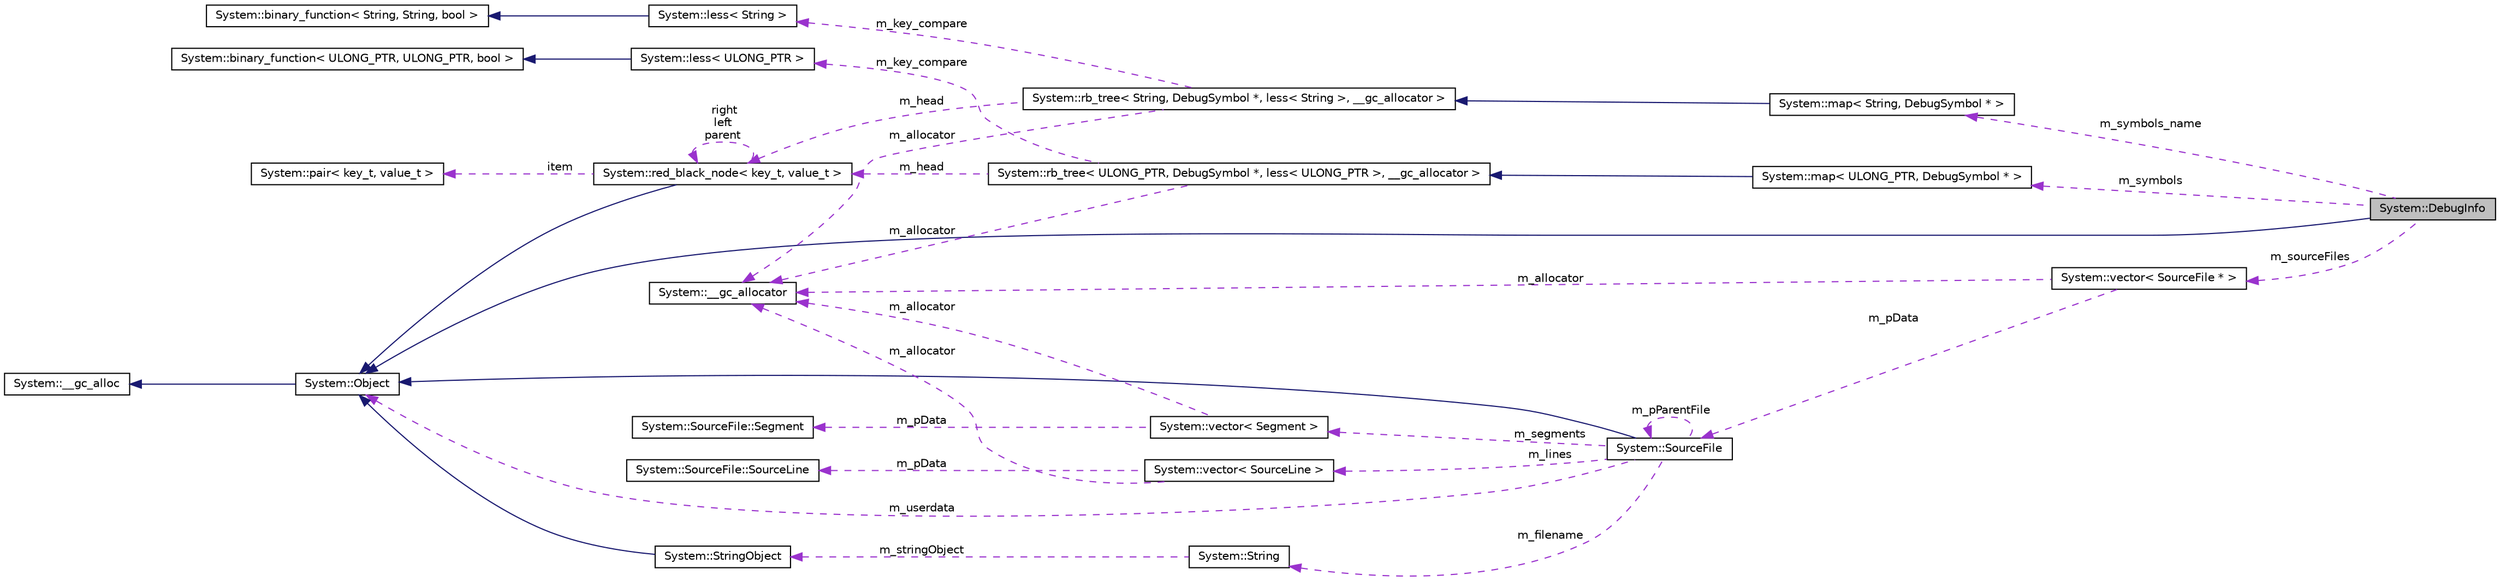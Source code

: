 digraph G
{
  edge [fontname="Helvetica",fontsize="10",labelfontname="Helvetica",labelfontsize="10"];
  node [fontname="Helvetica",fontsize="10",shape=record];
  rankdir="LR";
  Node1 [label="System::DebugInfo",height=0.2,width=0.4,color="black", fillcolor="grey75", style="filled" fontcolor="black"];
  Node2 -> Node1 [dir="back",color="midnightblue",fontsize="10",style="solid",fontname="Helvetica"];
  Node2 [label="System::Object",height=0.2,width=0.4,color="black", fillcolor="white", style="filled",URL="$class_system_1_1_object.html"];
  Node3 -> Node2 [dir="back",color="midnightblue",fontsize="10",style="solid",fontname="Helvetica"];
  Node3 [label="System::__gc_alloc",height=0.2,width=0.4,color="black", fillcolor="white", style="filled",URL="$class_system_1_1____gc__alloc.html"];
  Node4 -> Node1 [dir="back",color="darkorchid3",fontsize="10",style="dashed",label=" m_symbols_name" ,fontname="Helvetica"];
  Node4 [label="System::map\< String, DebugSymbol * \>",height=0.2,width=0.4,color="black", fillcolor="white", style="filled",URL="$class_system_1_1map.html"];
  Node5 -> Node4 [dir="back",color="midnightblue",fontsize="10",style="solid",fontname="Helvetica"];
  Node5 [label="System::rb_tree\< String, DebugSymbol *, less\< String \>, __gc_allocator \>",height=0.2,width=0.4,color="black", fillcolor="white", style="filled",URL="$class_system_1_1rb__tree.html"];
  Node6 -> Node5 [dir="back",color="darkorchid3",fontsize="10",style="dashed",label=" m_allocator" ,fontname="Helvetica"];
  Node6 [label="System::__gc_allocator",height=0.2,width=0.4,color="black", fillcolor="white", style="filled",URL="$class_system_1_1____gc__allocator.html"];
  Node7 -> Node5 [dir="back",color="darkorchid3",fontsize="10",style="dashed",label=" m_key_compare" ,fontname="Helvetica"];
  Node7 [label="System::less\< String \>",height=0.2,width=0.4,color="black", fillcolor="white", style="filled",URL="$class_system_1_1less_3_01_string_01_4.html"];
  Node8 -> Node7 [dir="back",color="midnightblue",fontsize="10",style="solid",fontname="Helvetica"];
  Node8 [label="System::binary_function\< String, String, bool \>",height=0.2,width=0.4,color="black", fillcolor="white", style="filled",URL="$class_system_1_1binary__function.html"];
  Node9 -> Node5 [dir="back",color="darkorchid3",fontsize="10",style="dashed",label=" m_head" ,fontname="Helvetica"];
  Node9 [label="System::red_black_node\< key_t, value_t \>",height=0.2,width=0.4,color="black", fillcolor="white", style="filled",URL="$class_system_1_1red__black__node.html"];
  Node2 -> Node9 [dir="back",color="midnightblue",fontsize="10",style="solid",fontname="Helvetica"];
  Node9 -> Node9 [dir="back",color="darkorchid3",fontsize="10",style="dashed",label=" right\nleft\nparent" ,fontname="Helvetica"];
  Node10 -> Node9 [dir="back",color="darkorchid3",fontsize="10",style="dashed",label=" item" ,fontname="Helvetica"];
  Node10 [label="System::pair\< key_t, value_t \>",height=0.2,width=0.4,color="black", fillcolor="white", style="filled",URL="$class_system_1_1pair.html"];
  Node11 -> Node1 [dir="back",color="darkorchid3",fontsize="10",style="dashed",label=" m_symbols" ,fontname="Helvetica"];
  Node11 [label="System::map\< ULONG_PTR, DebugSymbol * \>",height=0.2,width=0.4,color="black", fillcolor="white", style="filled",URL="$class_system_1_1map.html"];
  Node12 -> Node11 [dir="back",color="midnightblue",fontsize="10",style="solid",fontname="Helvetica"];
  Node12 [label="System::rb_tree\< ULONG_PTR, DebugSymbol *, less\< ULONG_PTR \>, __gc_allocator \>",height=0.2,width=0.4,color="black", fillcolor="white", style="filled",URL="$class_system_1_1rb__tree.html"];
  Node6 -> Node12 [dir="back",color="darkorchid3",fontsize="10",style="dashed",label=" m_allocator" ,fontname="Helvetica"];
  Node13 -> Node12 [dir="back",color="darkorchid3",fontsize="10",style="dashed",label=" m_key_compare" ,fontname="Helvetica"];
  Node13 [label="System::less\< ULONG_PTR \>",height=0.2,width=0.4,color="black", fillcolor="white", style="filled",URL="$class_system_1_1less.html"];
  Node14 -> Node13 [dir="back",color="midnightblue",fontsize="10",style="solid",fontname="Helvetica"];
  Node14 [label="System::binary_function\< ULONG_PTR, ULONG_PTR, bool \>",height=0.2,width=0.4,color="black", fillcolor="white", style="filled",URL="$class_system_1_1binary__function.html"];
  Node9 -> Node12 [dir="back",color="darkorchid3",fontsize="10",style="dashed",label=" m_head" ,fontname="Helvetica"];
  Node15 -> Node1 [dir="back",color="darkorchid3",fontsize="10",style="dashed",label=" m_sourceFiles" ,fontname="Helvetica"];
  Node15 [label="System::vector\< SourceFile * \>",height=0.2,width=0.4,color="black", fillcolor="white", style="filled",URL="$class_system_1_1vector.html"];
  Node16 -> Node15 [dir="back",color="darkorchid3",fontsize="10",style="dashed",label=" m_pData" ,fontname="Helvetica"];
  Node16 [label="System::SourceFile",height=0.2,width=0.4,color="black", fillcolor="white", style="filled",URL="$class_system_1_1_source_file.html"];
  Node2 -> Node16 [dir="back",color="midnightblue",fontsize="10",style="solid",fontname="Helvetica"];
  Node16 -> Node16 [dir="back",color="darkorchid3",fontsize="10",style="dashed",label=" m_pParentFile" ,fontname="Helvetica"];
  Node17 -> Node16 [dir="back",color="darkorchid3",fontsize="10",style="dashed",label=" m_segments" ,fontname="Helvetica"];
  Node17 [label="System::vector\< Segment \>",height=0.2,width=0.4,color="black", fillcolor="white", style="filled",URL="$class_system_1_1vector.html"];
  Node6 -> Node17 [dir="back",color="darkorchid3",fontsize="10",style="dashed",label=" m_allocator" ,fontname="Helvetica"];
  Node18 -> Node17 [dir="back",color="darkorchid3",fontsize="10",style="dashed",label=" m_pData" ,fontname="Helvetica"];
  Node18 [label="System::SourceFile::Segment",height=0.2,width=0.4,color="black", fillcolor="white", style="filled",URL="$class_system_1_1_source_file_1_1_segment.html"];
  Node19 -> Node16 [dir="back",color="darkorchid3",fontsize="10",style="dashed",label=" m_lines" ,fontname="Helvetica"];
  Node19 [label="System::vector\< SourceLine \>",height=0.2,width=0.4,color="black", fillcolor="white", style="filled",URL="$class_system_1_1vector.html"];
  Node6 -> Node19 [dir="back",color="darkorchid3",fontsize="10",style="dashed",label=" m_allocator" ,fontname="Helvetica"];
  Node20 -> Node19 [dir="back",color="darkorchid3",fontsize="10",style="dashed",label=" m_pData" ,fontname="Helvetica"];
  Node20 [label="System::SourceFile::SourceLine",height=0.2,width=0.4,color="black", fillcolor="white", style="filled",URL="$class_system_1_1_source_file_1_1_source_line.html"];
  Node21 -> Node16 [dir="back",color="darkorchid3",fontsize="10",style="dashed",label=" m_filename" ,fontname="Helvetica"];
  Node21 [label="System::String",height=0.2,width=0.4,color="black", fillcolor="white", style="filled",URL="$class_system_1_1_string.html"];
  Node22 -> Node21 [dir="back",color="darkorchid3",fontsize="10",style="dashed",label=" m_stringObject" ,fontname="Helvetica"];
  Node22 [label="System::StringObject",height=0.2,width=0.4,color="black", fillcolor="white", style="filled",URL="$class_system_1_1_string_object.html"];
  Node2 -> Node22 [dir="back",color="midnightblue",fontsize="10",style="solid",fontname="Helvetica"];
  Node2 -> Node16 [dir="back",color="darkorchid3",fontsize="10",style="dashed",label=" m_userdata" ,fontname="Helvetica"];
  Node6 -> Node15 [dir="back",color="darkorchid3",fontsize="10",style="dashed",label=" m_allocator" ,fontname="Helvetica"];
}
